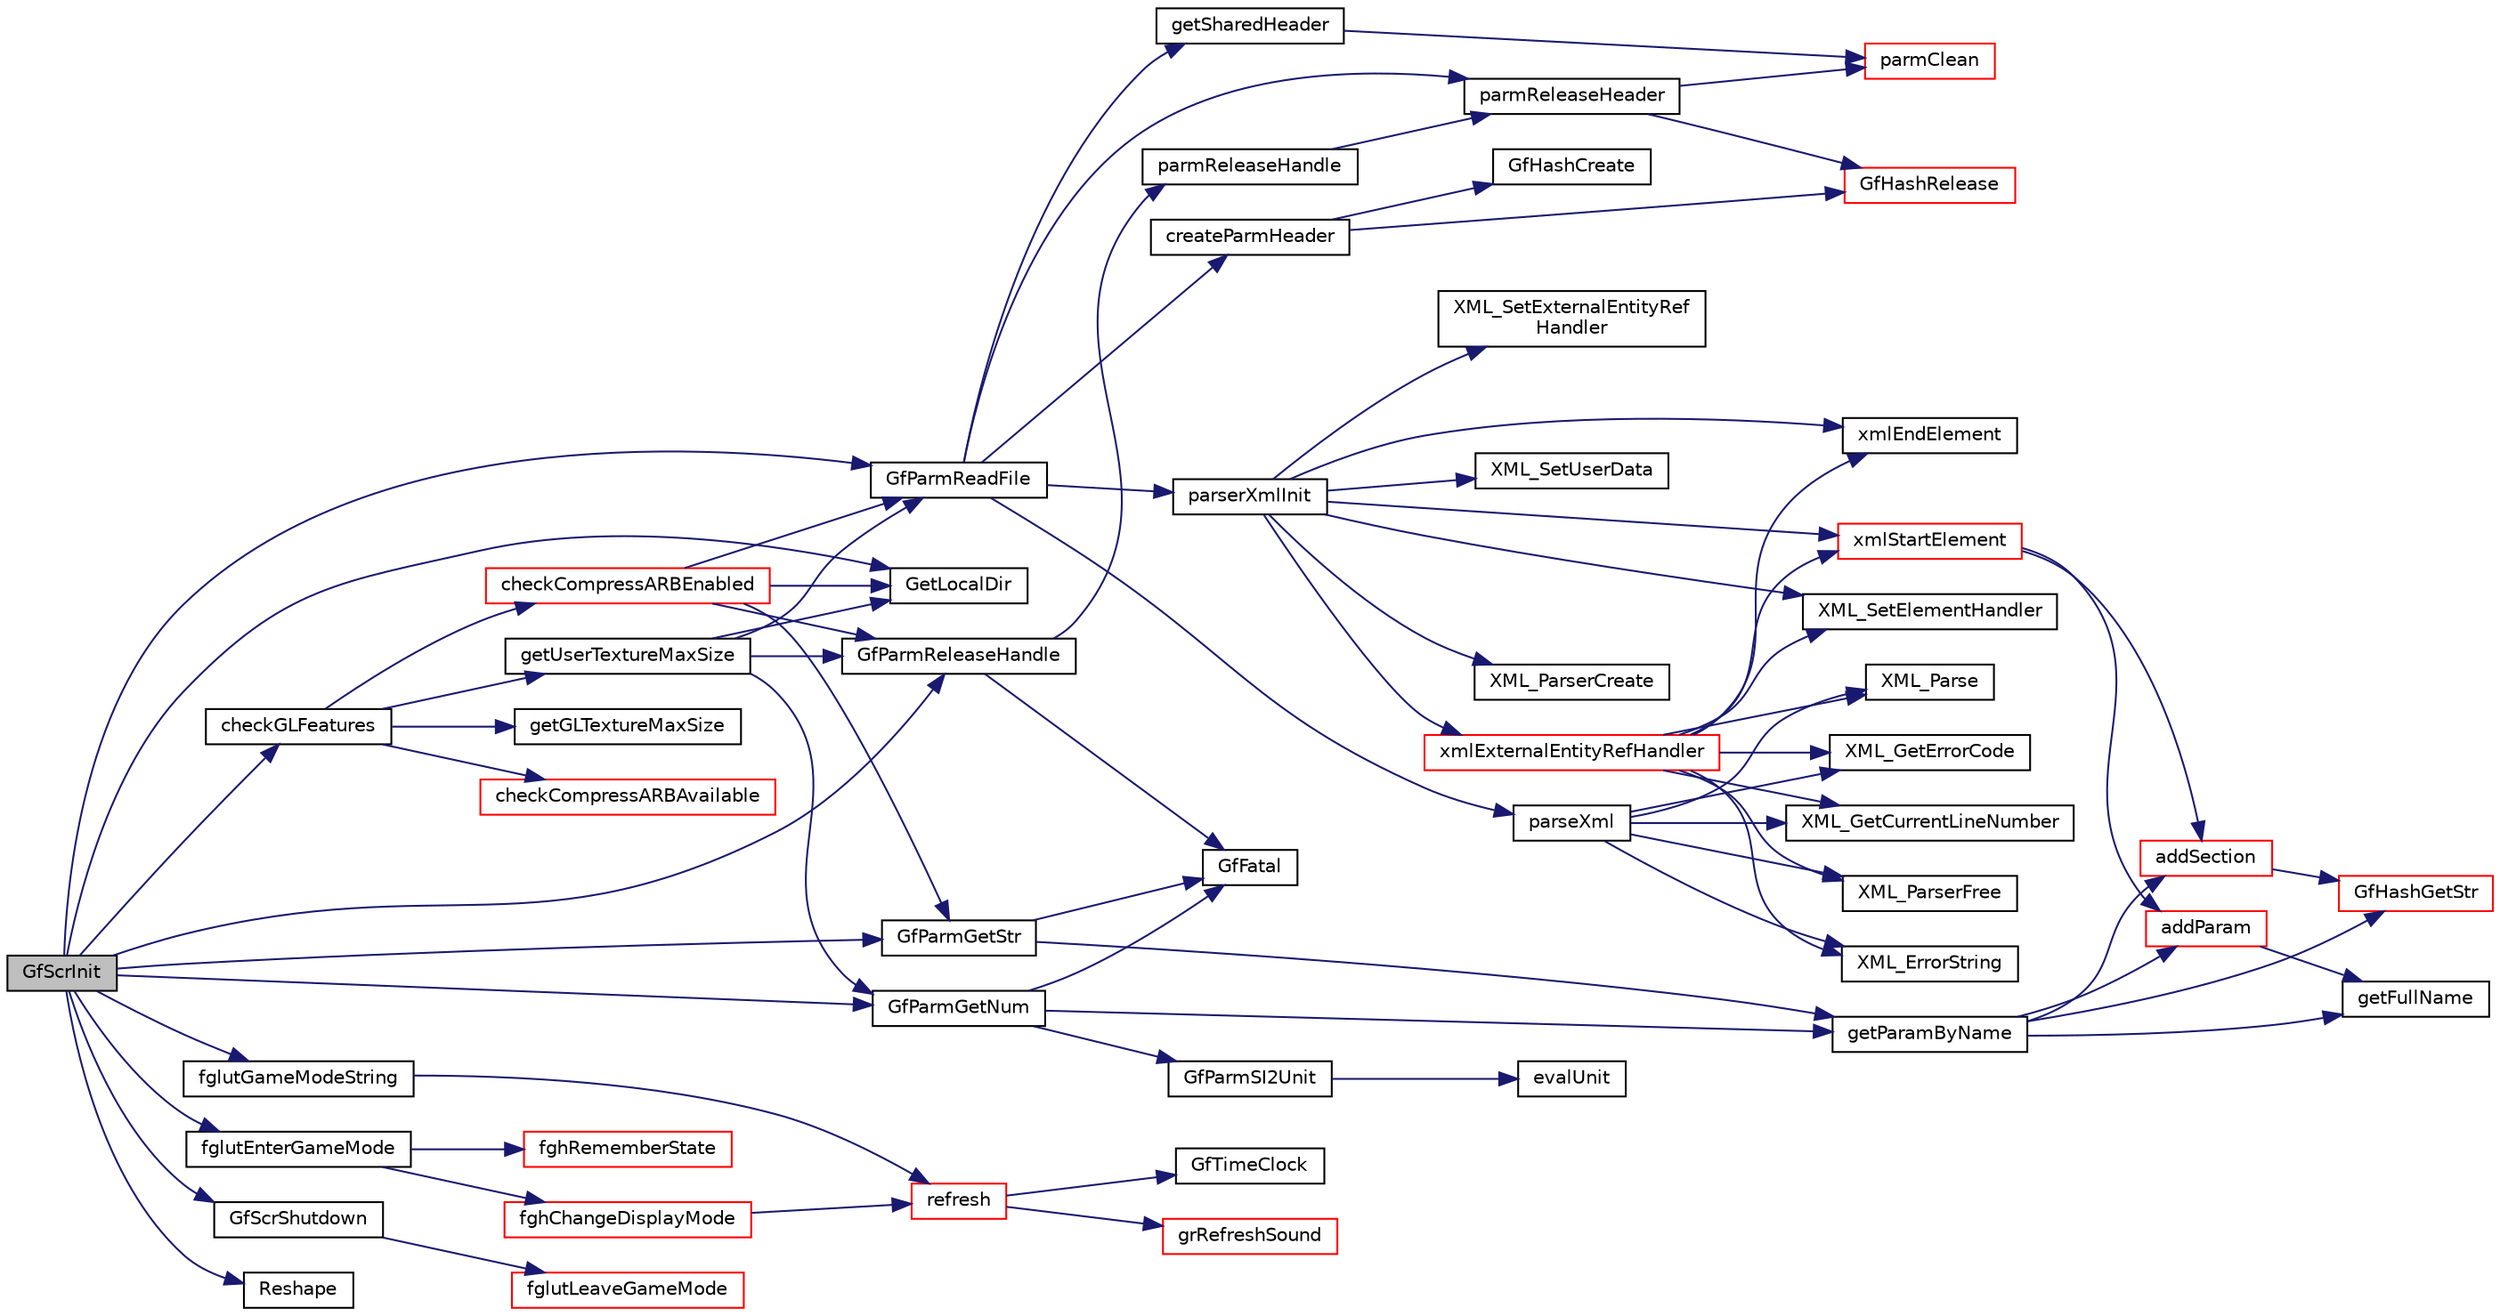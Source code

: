 digraph "GfScrInit"
{
  edge [fontname="Helvetica",fontsize="10",labelfontname="Helvetica",labelfontsize="10"];
  node [fontname="Helvetica",fontsize="10",shape=record];
  rankdir="LR";
  Node1 [label="GfScrInit",height=0.2,width=0.4,color="black", fillcolor="grey75", style="filled", fontcolor="black"];
  Node1 -> Node2 [color="midnightblue",fontsize="10",style="solid",fontname="Helvetica"];
  Node2 [label="GetLocalDir",height=0.2,width=0.4,color="black", fillcolor="white", style="filled",URL="$tgf_8cpp.html#ae34eae3991aacabaf9c64025449d8c87"];
  Node1 -> Node3 [color="midnightblue",fontsize="10",style="solid",fontname="Helvetica"];
  Node3 [label="GfParmReadFile",height=0.2,width=0.4,color="black", fillcolor="white", style="filled",URL="$group__paramsfile.html#ga86fccfc1b5f8abf4ef6546896abd1e4f",tooltip="Read parameter set from file and return handle to parameter set. "];
  Node3 -> Node4 [color="midnightblue",fontsize="10",style="solid",fontname="Helvetica"];
  Node4 [label="getSharedHeader",height=0.2,width=0.4,color="black", fillcolor="white", style="filled",URL="$group__paramshelper.html#ga5935841c26ba851b585d1b06a06b04f9",tooltip="Helper function for looking up parameter sets in the cache. "];
  Node4 -> Node5 [color="midnightblue",fontsize="10",style="solid",fontname="Helvetica"];
  Node5 [label="parmClean",height=0.2,width=0.4,color="red", fillcolor="white", style="filled",URL="$group__paramshelper.html#gaac5f3f388c857d021c431414dc192346",tooltip="Helper function to release the parameter set content. "];
  Node3 -> Node6 [color="midnightblue",fontsize="10",style="solid",fontname="Helvetica"];
  Node6 [label="createParmHeader",height=0.2,width=0.4,color="black", fillcolor="white", style="filled",URL="$group__paramshelper.html#ga51eeeb22e31263d97660ac17f4523059",tooltip="Helper function to create header for parameter set handle. "];
  Node6 -> Node7 [color="midnightblue",fontsize="10",style="solid",fontname="Helvetica"];
  Node7 [label="GfHashCreate",height=0.2,width=0.4,color="black", fillcolor="white", style="filled",URL="$group__hash.html#ga2f9ae7e2ca54b135a6fed903b26a51c3",tooltip="Create a new hash table. "];
  Node6 -> Node8 [color="midnightblue",fontsize="10",style="solid",fontname="Helvetica"];
  Node8 [label="GfHashRelease",height=0.2,width=0.4,color="red", fillcolor="white", style="filled",URL="$group__hash.html#ga7a1013beb031af3ded1251fb41ba0ae2",tooltip="Release a hash table. "];
  Node3 -> Node9 [color="midnightblue",fontsize="10",style="solid",fontname="Helvetica"];
  Node9 [label="parserXmlInit",height=0.2,width=0.4,color="black", fillcolor="white", style="filled",URL="$group__paramshelper.html#gac858836123c9b216a1ac07054f1c622e",tooltip="Helper function to set up XML parser in parmHandle. "];
  Node9 -> Node10 [color="midnightblue",fontsize="10",style="solid",fontname="Helvetica"];
  Node10 [label="XML_ParserCreate",height=0.2,width=0.4,color="black", fillcolor="white", style="filled",URL="$xmlparse_8h.html#ade0dde4b0e968d0ca6276f44576e13f7"];
  Node9 -> Node11 [color="midnightblue",fontsize="10",style="solid",fontname="Helvetica"];
  Node11 [label="XML_SetElementHandler",height=0.2,width=0.4,color="black", fillcolor="white", style="filled",URL="$xmlparse_8h.html#a8196f30d3a7d9af1d4ef6d19393670ce"];
  Node9 -> Node12 [color="midnightblue",fontsize="10",style="solid",fontname="Helvetica"];
  Node12 [label="xmlStartElement",height=0.2,width=0.4,color="red", fillcolor="white", style="filled",URL="$group__paramshelper.html#ga45d22a41d2ebfe64d6d62222ce1f799c",tooltip="Helper function to process opening XML elements. "];
  Node12 -> Node13 [color="midnightblue",fontsize="10",style="solid",fontname="Helvetica"];
  Node13 [label="addSection",height=0.2,width=0.4,color="red", fillcolor="white", style="filled",URL="$group__paramshelper.html#ga56946944d68598d938e65db86ce1221f",tooltip="Helper function to add a section to a parameter set. "];
  Node13 -> Node14 [color="midnightblue",fontsize="10",style="solid",fontname="Helvetica"];
  Node14 [label="GfHashGetStr",height=0.2,width=0.4,color="red", fillcolor="white", style="filled",URL="$group__hash.html#ga4e47f57400b95ab9b6fe918c123fdb26",tooltip="Get the user data associated with a string key. "];
  Node12 -> Node15 [color="midnightblue",fontsize="10",style="solid",fontname="Helvetica"];
  Node15 [label="addParam",height=0.2,width=0.4,color="red", fillcolor="white", style="filled",URL="$group__paramshelper.html#gaf202744654cbc648b47479f30ccc3a8c",tooltip="Helper function to add parameter, does not check for duplicated name. "];
  Node15 -> Node16 [color="midnightblue",fontsize="10",style="solid",fontname="Helvetica"];
  Node16 [label="getFullName",height=0.2,width=0.4,color="black", fillcolor="white", style="filled",URL="$group__paramshelper.html#gaf12253922391ef1139cd12f2a0ffa5ea",tooltip="Helper function to get the full name of a parameter (full name: \"sectionName/paramName\"). "];
  Node9 -> Node17 [color="midnightblue",fontsize="10",style="solid",fontname="Helvetica"];
  Node17 [label="xmlEndElement",height=0.2,width=0.4,color="black", fillcolor="white", style="filled",URL="$group__paramshelper.html#ga48f0e93d727aea78b8dadfb8e859c26d",tooltip="Helper function to process closing XML elements. "];
  Node9 -> Node18 [color="midnightblue",fontsize="10",style="solid",fontname="Helvetica"];
  Node18 [label="XML_SetExternalEntityRef\lHandler",height=0.2,width=0.4,color="black", fillcolor="white", style="filled",URL="$xmlparse_8h.html#a4be35852fe0a42e2f46e990a49b12905"];
  Node9 -> Node19 [color="midnightblue",fontsize="10",style="solid",fontname="Helvetica"];
  Node19 [label="xmlExternalEntityRefHandler",height=0.2,width=0.4,color="red", fillcolor="white", style="filled",URL="$group__paramshelper.html#gab2e26dde18900c30b28d2476878ecdc2",tooltip="Helper function to handle external XML entities (XML referencing over multiple files/URI&#39;s). "];
  Node19 -> Node11 [color="midnightblue",fontsize="10",style="solid",fontname="Helvetica"];
  Node19 -> Node12 [color="midnightblue",fontsize="10",style="solid",fontname="Helvetica"];
  Node19 -> Node17 [color="midnightblue",fontsize="10",style="solid",fontname="Helvetica"];
  Node19 -> Node20 [color="midnightblue",fontsize="10",style="solid",fontname="Helvetica"];
  Node20 [label="XML_Parse",height=0.2,width=0.4,color="black", fillcolor="white", style="filled",URL="$xmlparse_8h.html#aa06dad15892c63db00b52076959824ab"];
  Node19 -> Node21 [color="midnightblue",fontsize="10",style="solid",fontname="Helvetica"];
  Node21 [label="XML_ErrorString",height=0.2,width=0.4,color="black", fillcolor="white", style="filled",URL="$xmlparse_8h.html#ad5096213a0c5e65394c9cce5c378edbe"];
  Node19 -> Node22 [color="midnightblue",fontsize="10",style="solid",fontname="Helvetica"];
  Node22 [label="XML_GetErrorCode",height=0.2,width=0.4,color="black", fillcolor="white", style="filled",URL="$xmlparse_8h.html#a52353f6b74112285d2480e5396de1909"];
  Node19 -> Node23 [color="midnightblue",fontsize="10",style="solid",fontname="Helvetica"];
  Node23 [label="XML_GetCurrentLineNumber",height=0.2,width=0.4,color="black", fillcolor="white", style="filled",URL="$xmlparse_8h.html#af83853fd6e66f9e3da11533240c4225f"];
  Node19 -> Node24 [color="midnightblue",fontsize="10",style="solid",fontname="Helvetica"];
  Node24 [label="XML_ParserFree",height=0.2,width=0.4,color="black", fillcolor="white", style="filled",URL="$xmlparse_8h.html#ad46cb4a3a84d2b767811fc788b7cf90f"];
  Node9 -> Node25 [color="midnightblue",fontsize="10",style="solid",fontname="Helvetica"];
  Node25 [label="XML_SetUserData",height=0.2,width=0.4,color="black", fillcolor="white", style="filled",URL="$xmlparse_8h.html#aa5537176d35f3a2a96f9a56886ea1752"];
  Node3 -> Node26 [color="midnightblue",fontsize="10",style="solid",fontname="Helvetica"];
  Node26 [label="parseXml",height=0.2,width=0.4,color="black", fillcolor="white", style="filled",URL="$group__paramshelper.html#gaf8e1884873dd5449e8fedab60c19e46a",tooltip="Helper function to parse one line of XML. "];
  Node26 -> Node20 [color="midnightblue",fontsize="10",style="solid",fontname="Helvetica"];
  Node26 -> Node21 [color="midnightblue",fontsize="10",style="solid",fontname="Helvetica"];
  Node26 -> Node22 [color="midnightblue",fontsize="10",style="solid",fontname="Helvetica"];
  Node26 -> Node23 [color="midnightblue",fontsize="10",style="solid",fontname="Helvetica"];
  Node26 -> Node24 [color="midnightblue",fontsize="10",style="solid",fontname="Helvetica"];
  Node3 -> Node27 [color="midnightblue",fontsize="10",style="solid",fontname="Helvetica"];
  Node27 [label="parmReleaseHeader",height=0.2,width=0.4,color="black", fillcolor="white", style="filled",URL="$group__paramshelper.html#ga240416a305e2986d5fe269ae7ecc92df",tooltip="Helper function to release the parameter set if the reference counter is 0. "];
  Node27 -> Node5 [color="midnightblue",fontsize="10",style="solid",fontname="Helvetica"];
  Node27 -> Node8 [color="midnightblue",fontsize="10",style="solid",fontname="Helvetica"];
  Node1 -> Node28 [color="midnightblue",fontsize="10",style="solid",fontname="Helvetica"];
  Node28 [label="GfParmGetNum",height=0.2,width=0.4,color="black", fillcolor="white", style="filled",URL="$group__paramsdata.html#ga57d6d6694c94482128c7b7bd6bf0a2e8",tooltip="Get a numerical parameter from the parameter set handle. "];
  Node28 -> Node29 [color="midnightblue",fontsize="10",style="solid",fontname="Helvetica"];
  Node29 [label="GfFatal",height=0.2,width=0.4,color="black", fillcolor="white", style="filled",URL="$tgf_8h.html#a927c58e55400ef72e0e54548b26f973d"];
  Node28 -> Node30 [color="midnightblue",fontsize="10",style="solid",fontname="Helvetica"];
  Node30 [label="getParamByName",height=0.2,width=0.4,color="black", fillcolor="white", style="filled",URL="$group__paramshelper.html#gad76ca407ee6b618e69f80c80aa319d63",tooltip="Helper function to get (or create) a parameter by name. "];
  Node30 -> Node16 [color="midnightblue",fontsize="10",style="solid",fontname="Helvetica"];
  Node30 -> Node14 [color="midnightblue",fontsize="10",style="solid",fontname="Helvetica"];
  Node30 -> Node13 [color="midnightblue",fontsize="10",style="solid",fontname="Helvetica"];
  Node30 -> Node15 [color="midnightblue",fontsize="10",style="solid",fontname="Helvetica"];
  Node28 -> Node31 [color="midnightblue",fontsize="10",style="solid",fontname="Helvetica"];
  Node31 [label="GfParmSI2Unit",height=0.2,width=0.4,color="black", fillcolor="white", style="filled",URL="$group__paramsdata.html#gab24de0cda7e3f9a5ea42be6dd7592a38",tooltip="Convert a value from SI to given unit. "];
  Node31 -> Node32 [color="midnightblue",fontsize="10",style="solid",fontname="Helvetica"];
  Node32 [label="evalUnit",height=0.2,width=0.4,color="black", fillcolor="white", style="filled",URL="$group__paramshelper.html#ga939d9b995855a1e99d2ed2591692c71d",tooltip="Support function to multiply or divide dest with unit conversion factor. "];
  Node1 -> Node33 [color="midnightblue",fontsize="10",style="solid",fontname="Helvetica"];
  Node33 [label="GfParmGetStr",height=0.2,width=0.4,color="black", fillcolor="white", style="filled",URL="$group__paramsdata.html#gaa37bfd1fabd03d24fd50812c2330fa12",tooltip="Get a string parameter from the parameter set handle. "];
  Node33 -> Node29 [color="midnightblue",fontsize="10",style="solid",fontname="Helvetica"];
  Node33 -> Node30 [color="midnightblue",fontsize="10",style="solid",fontname="Helvetica"];
  Node1 -> Node34 [color="midnightblue",fontsize="10",style="solid",fontname="Helvetica"];
  Node34 [label="fglutGameModeString",height=0.2,width=0.4,color="black", fillcolor="white", style="filled",URL="$fg__gm_8cpp.html#ad50b4e0408ffc8d375e83f4eda8c10fe"];
  Node34 -> Node35 [color="midnightblue",fontsize="10",style="solid",fontname="Helvetica"];
  Node35 [label="refresh",height=0.2,width=0.4,color="red", fillcolor="white", style="filled",URL="$grmain_8cpp.html#a98d832ff52ed031b39feba700c344f80"];
  Node35 -> Node36 [color="midnightblue",fontsize="10",style="solid",fontname="Helvetica"];
  Node36 [label="GfTimeClock",height=0.2,width=0.4,color="black", fillcolor="white", style="filled",URL="$os_8cpp.html#aa735d1d80d0c5f9b180b077193f32c3b",tooltip="Get the time in seconds. "];
  Node35 -> Node37 [color="midnightblue",fontsize="10",style="solid",fontname="Helvetica"];
  Node37 [label="grRefreshSound",height=0.2,width=0.4,color="red", fillcolor="white", style="filled",URL="$grsound_8cpp.html#a5dc7c1085cded91d5fa15daafc7f79d6"];
  Node1 -> Node38 [color="midnightblue",fontsize="10",style="solid",fontname="Helvetica"];
  Node38 [label="fglutEnterGameMode",height=0.2,width=0.4,color="black", fillcolor="white", style="filled",URL="$fg__gm_8cpp.html#af94585d8b82972e807148dfcd7a88dd5"];
  Node38 -> Node39 [color="midnightblue",fontsize="10",style="solid",fontname="Helvetica"];
  Node39 [label="fghRememberState",height=0.2,width=0.4,color="red", fillcolor="white", style="filled",URL="$fg__gm_8cpp.html#a9ae8b1613873ef59cce471854c16bcfa"];
  Node38 -> Node40 [color="midnightblue",fontsize="10",style="solid",fontname="Helvetica"];
  Node40 [label="fghChangeDisplayMode",height=0.2,width=0.4,color="red", fillcolor="white", style="filled",URL="$fg__gm_8cpp.html#ae14afcd698d6a6b50ea58b3b3a86bb76"];
  Node40 -> Node35 [color="midnightblue",fontsize="10",style="solid",fontname="Helvetica"];
  Node1 -> Node41 [color="midnightblue",fontsize="10",style="solid",fontname="Helvetica"];
  Node41 [label="GfScrShutdown",height=0.2,width=0.4,color="black", fillcolor="white", style="filled",URL="$group__screen.html#ga6d0bb220ea6cff819677463a10351c56",tooltip="Shutdown the screen. "];
  Node41 -> Node42 [color="midnightblue",fontsize="10",style="solid",fontname="Helvetica"];
  Node42 [label="fglutLeaveGameMode",height=0.2,width=0.4,color="red", fillcolor="white", style="filled",URL="$fg__gm_8cpp.html#a4967909d764b6640087b373292db664a"];
  Node1 -> Node43 [color="midnightblue",fontsize="10",style="solid",fontname="Helvetica"];
  Node43 [label="GfParmReleaseHandle",height=0.2,width=0.4,color="black", fillcolor="white", style="filled",URL="$group__paramsfile.html#ga1a1597d2697db41bcb9fdb64a6569761",tooltip="Release given parameter set handle parmHandle. "];
  Node43 -> Node29 [color="midnightblue",fontsize="10",style="solid",fontname="Helvetica"];
  Node43 -> Node44 [color="midnightblue",fontsize="10",style="solid",fontname="Helvetica"];
  Node44 [label="parmReleaseHandle",height=0.2,width=0.4,color="black", fillcolor="white", style="filled",URL="$group__paramshelper.html#gaed13d1d94abd7055dcd118e91a857cf8",tooltip="Helper function to release the handle and eventually the referenced parameter set (if the reference c..."];
  Node44 -> Node27 [color="midnightblue",fontsize="10",style="solid",fontname="Helvetica"];
  Node1 -> Node45 [color="midnightblue",fontsize="10",style="solid",fontname="Helvetica"];
  Node45 [label="Reshape",height=0.2,width=0.4,color="black", fillcolor="white", style="filled",URL="$screen_8cpp.html#a409dc47a9b21d650194b64e48e5a4ae3"];
  Node1 -> Node46 [color="midnightblue",fontsize="10",style="solid",fontname="Helvetica"];
  Node46 [label="checkGLFeatures",height=0.2,width=0.4,color="black", fillcolor="white", style="filled",URL="$glfeatures_8cpp.html#af8c1dc1611cd1b93e0203a1e34fd1e0e"];
  Node46 -> Node47 [color="midnightblue",fontsize="10",style="solid",fontname="Helvetica"];
  Node47 [label="checkCompressARBAvailable",height=0.2,width=0.4,color="red", fillcolor="white", style="filled",URL="$glfeatures_8cpp.html#a1292ecda315f9ab6fb70399e9f6c095e"];
  Node46 -> Node48 [color="midnightblue",fontsize="10",style="solid",fontname="Helvetica"];
  Node48 [label="checkCompressARBEnabled",height=0.2,width=0.4,color="red", fillcolor="white", style="filled",URL="$glfeatures_8cpp.html#a04a4dd89823b32e4f8b2b49b92b27de4"];
  Node48 -> Node2 [color="midnightblue",fontsize="10",style="solid",fontname="Helvetica"];
  Node48 -> Node3 [color="midnightblue",fontsize="10",style="solid",fontname="Helvetica"];
  Node48 -> Node33 [color="midnightblue",fontsize="10",style="solid",fontname="Helvetica"];
  Node48 -> Node43 [color="midnightblue",fontsize="10",style="solid",fontname="Helvetica"];
  Node46 -> Node49 [color="midnightblue",fontsize="10",style="solid",fontname="Helvetica"];
  Node49 [label="getGLTextureMaxSize",height=0.2,width=0.4,color="black", fillcolor="white", style="filled",URL="$glfeatures_8cpp.html#addbdde02c08b8ca66603e519a28d0e51"];
  Node46 -> Node50 [color="midnightblue",fontsize="10",style="solid",fontname="Helvetica"];
  Node50 [label="getUserTextureMaxSize",height=0.2,width=0.4,color="black", fillcolor="white", style="filled",URL="$glfeatures_8cpp.html#a1754b7860b315a478389454777f351f7"];
  Node50 -> Node2 [color="midnightblue",fontsize="10",style="solid",fontname="Helvetica"];
  Node50 -> Node3 [color="midnightblue",fontsize="10",style="solid",fontname="Helvetica"];
  Node50 -> Node28 [color="midnightblue",fontsize="10",style="solid",fontname="Helvetica"];
  Node50 -> Node43 [color="midnightblue",fontsize="10",style="solid",fontname="Helvetica"];
}
